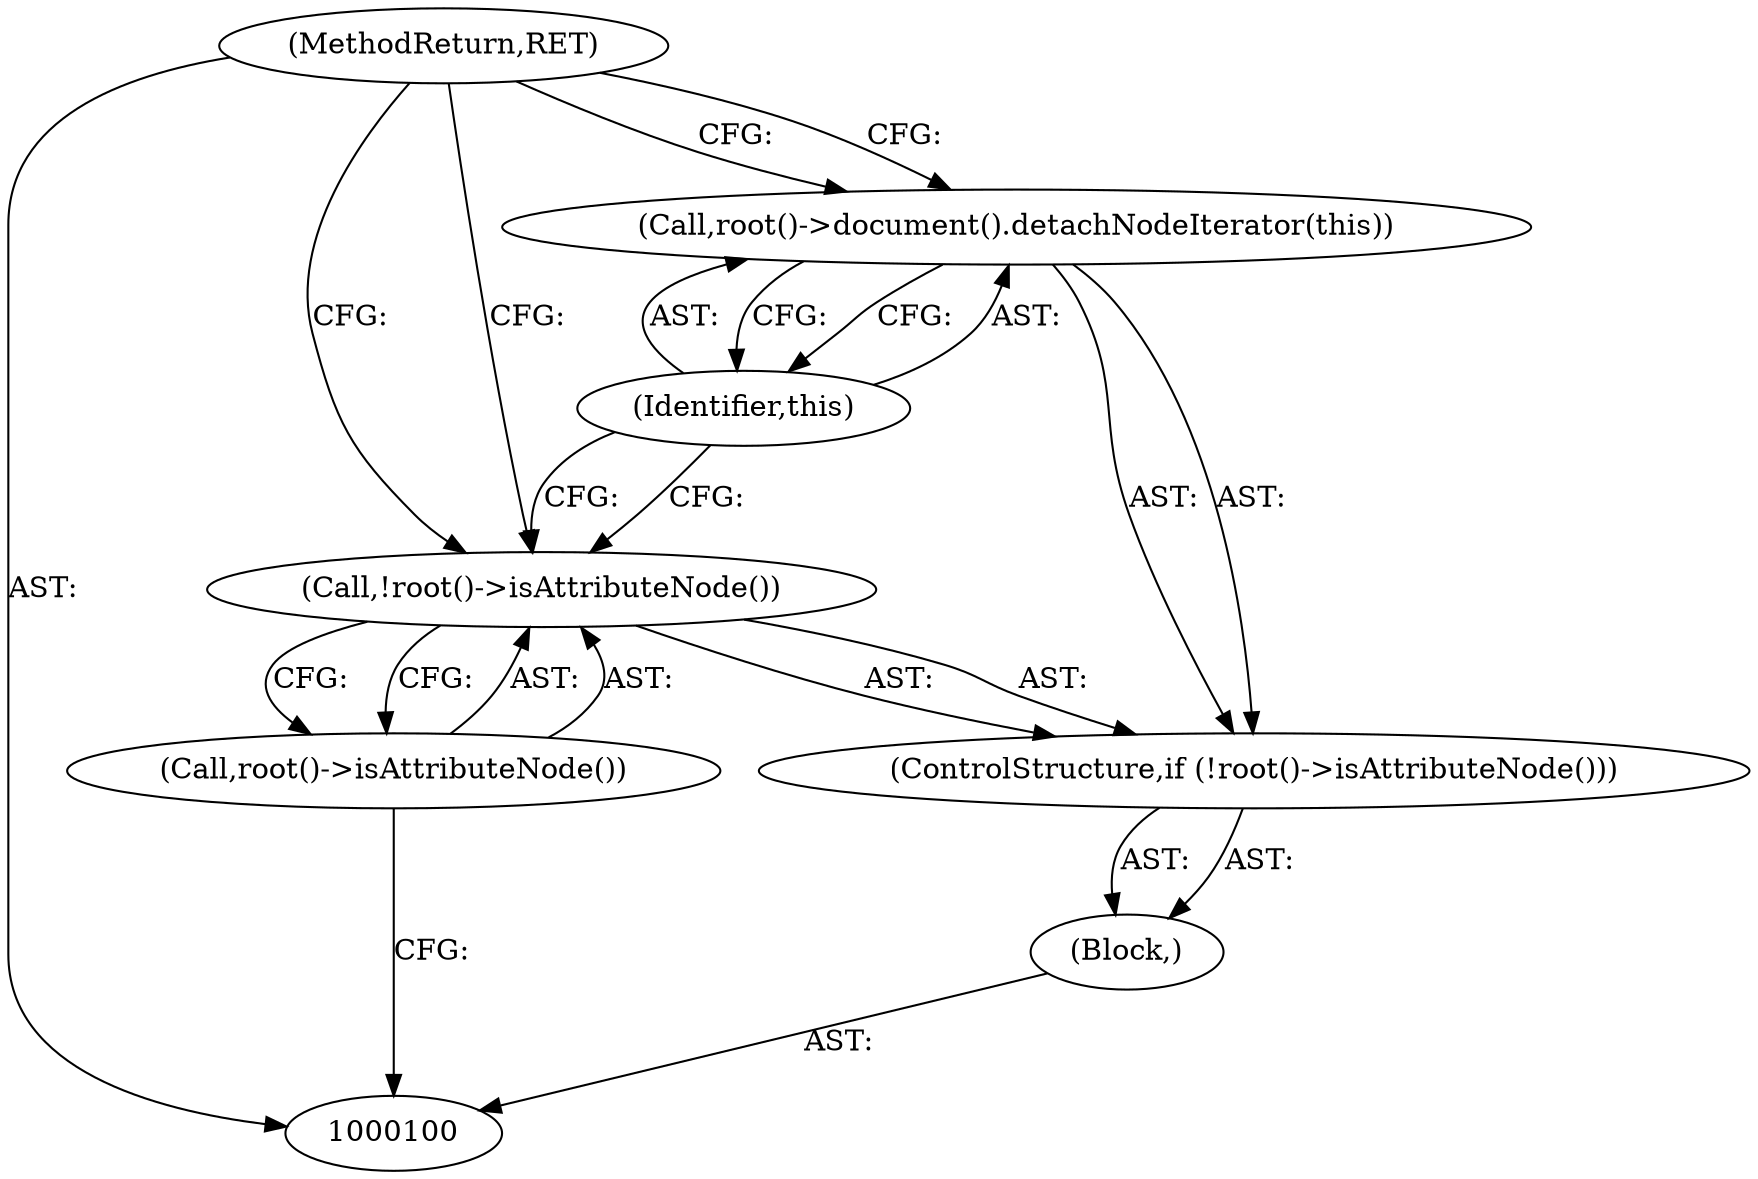 digraph "0_Chrome_eb750a539e4856ba9042abdf39ae9da58fa3ae63_0" {
"1000107" [label="(MethodReturn,RET)"];
"1000101" [label="(Block,)"];
"1000102" [label="(ControlStructure,if (!root()->isAttributeNode()))"];
"1000103" [label="(Call,!root()->isAttributeNode())"];
"1000104" [label="(Call,root()->isAttributeNode())"];
"1000106" [label="(Identifier,this)"];
"1000105" [label="(Call,root()->document().detachNodeIterator(this))"];
"1000107" -> "1000100"  [label="AST: "];
"1000107" -> "1000105"  [label="CFG: "];
"1000107" -> "1000103"  [label="CFG: "];
"1000101" -> "1000100"  [label="AST: "];
"1000102" -> "1000101"  [label="AST: "];
"1000102" -> "1000101"  [label="AST: "];
"1000103" -> "1000102"  [label="AST: "];
"1000105" -> "1000102"  [label="AST: "];
"1000103" -> "1000102"  [label="AST: "];
"1000103" -> "1000104"  [label="CFG: "];
"1000104" -> "1000103"  [label="AST: "];
"1000106" -> "1000103"  [label="CFG: "];
"1000107" -> "1000103"  [label="CFG: "];
"1000104" -> "1000103"  [label="AST: "];
"1000104" -> "1000100"  [label="CFG: "];
"1000103" -> "1000104"  [label="CFG: "];
"1000106" -> "1000105"  [label="AST: "];
"1000106" -> "1000103"  [label="CFG: "];
"1000105" -> "1000106"  [label="CFG: "];
"1000105" -> "1000102"  [label="AST: "];
"1000105" -> "1000106"  [label="CFG: "];
"1000106" -> "1000105"  [label="AST: "];
"1000107" -> "1000105"  [label="CFG: "];
}
